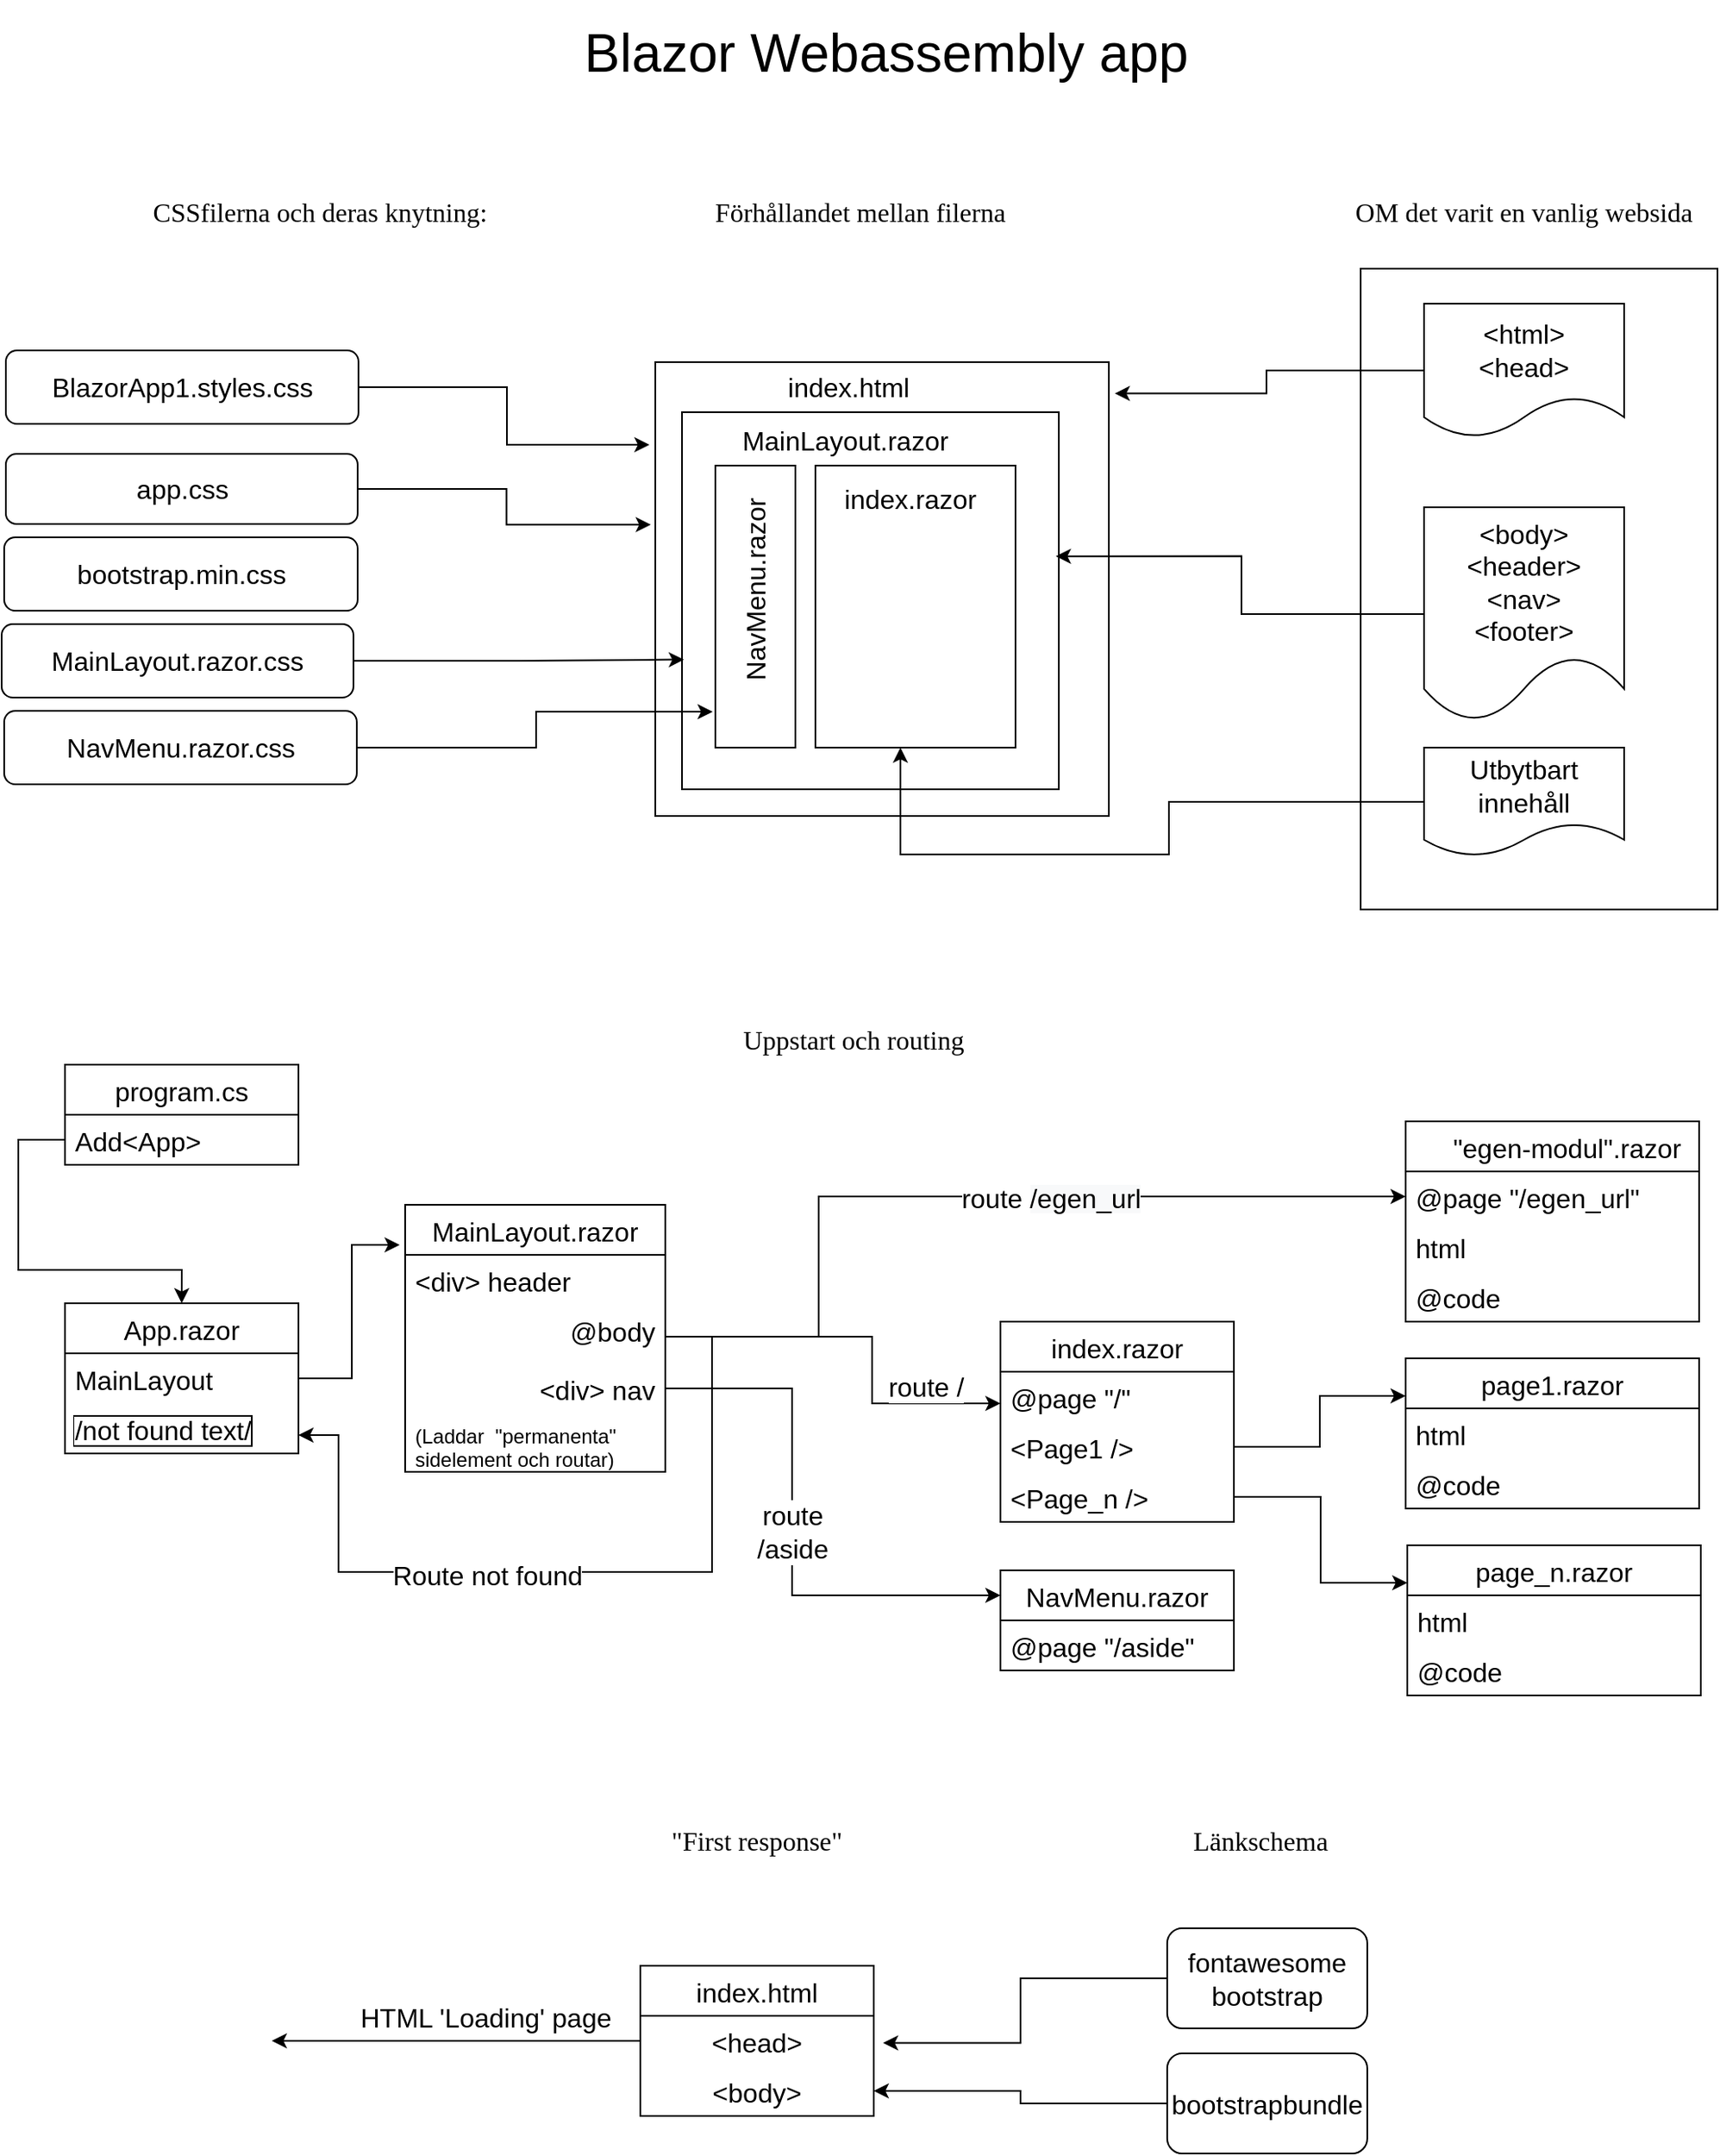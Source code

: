 <mxfile version="16.2.2" type="device"><diagram id="5uLkbitQfPRTCkovKpq2" name="Page-1"><mxGraphModel dx="3231" dy="2869" grid="1" gridSize="16" guides="1" tooltips="1" connect="1" arrows="1" fold="1" page="1" pageScale="1" pageWidth="1169" pageHeight="1654" math="0" shadow="0"><root><mxCell id="0"/><mxCell id="1" parent="0"/><mxCell id="-qd8R5UqObncuuTFGZNi-63" value="" style="rounded=0;whiteSpace=wrap;html=1;fontSize=12;" parent="1" vertex="1"><mxGeometry x="-284" y="-1343" width="214" height="384" as="geometry"/></mxCell><mxCell id="-qd8R5UqObncuuTFGZNi-2" value="index.html" style="swimlane;fontStyle=0;childLayout=stackLayout;horizontal=1;startSize=30;horizontalStack=0;resizeParent=1;resizeParentMax=0;resizeLast=0;collapsible=1;marginBottom=0;fontSize=16;" parent="1" vertex="1"><mxGeometry x="-716" y="-326" width="140" height="90" as="geometry"/></mxCell><mxCell id="-qd8R5UqObncuuTFGZNi-3" value="&lt;head&gt;" style="text;strokeColor=none;fillColor=none;align=center;verticalAlign=middle;spacingLeft=4;spacingRight=4;overflow=hidden;points=[[0,0.5],[1,0.5]];portConstraint=eastwest;rotatable=0;fontSize=16;" parent="-qd8R5UqObncuuTFGZNi-2" vertex="1"><mxGeometry y="30" width="140" height="30" as="geometry"/></mxCell><mxCell id="-qd8R5UqObncuuTFGZNi-4" value="&lt;body&gt;" style="text;strokeColor=none;fillColor=none;align=center;verticalAlign=middle;spacingLeft=4;spacingRight=4;overflow=hidden;points=[[0,0.5],[1,0.5]];portConstraint=eastwest;rotatable=0;fontSize=16;" parent="-qd8R5UqObncuuTFGZNi-2" vertex="1"><mxGeometry y="60" width="140" height="30" as="geometry"/></mxCell><mxCell id="-qd8R5UqObncuuTFGZNi-134" style="edgeStyle=orthogonalEdgeStyle;rounded=0;orthogonalLoop=1;jettySize=auto;html=1;exitX=0;exitY=0.5;exitDx=0;exitDy=0;entryX=1.04;entryY=0.541;entryDx=0;entryDy=0;entryPerimeter=0;fontFamily=Helvetica;fontSize=32;startArrow=none;startFill=0;endArrow=classic;endFill=1;" parent="1" source="-qd8R5UqObncuuTFGZNi-9" target="-qd8R5UqObncuuTFGZNi-3" edge="1"><mxGeometry relative="1" as="geometry"/></mxCell><mxCell id="-qd8R5UqObncuuTFGZNi-9" value="fontawesome&lt;br style=&quot;font-size: 16px;&quot;&gt;bootstrap" style="rounded=1;whiteSpace=wrap;html=1;fontSize=16;" parent="1" vertex="1"><mxGeometry x="-400.03" y="-348.5" width="120" height="60" as="geometry"/></mxCell><mxCell id="-qd8R5UqObncuuTFGZNi-135" style="edgeStyle=orthogonalEdgeStyle;rounded=0;orthogonalLoop=1;jettySize=auto;html=1;exitX=0;exitY=0.5;exitDx=0;exitDy=0;entryX=1;entryY=0.5;entryDx=0;entryDy=0;fontFamily=Helvetica;fontSize=32;startArrow=none;startFill=0;endArrow=classic;endFill=1;" parent="1" source="-qd8R5UqObncuuTFGZNi-11" target="-qd8R5UqObncuuTFGZNi-4" edge="1"><mxGeometry relative="1" as="geometry"/></mxCell><mxCell id="-qd8R5UqObncuuTFGZNi-11" value="bootstrapbundle" style="rounded=1;whiteSpace=wrap;html=1;fontSize=16;" parent="1" vertex="1"><mxGeometry x="-400.03" y="-273.5" width="120" height="60" as="geometry"/></mxCell><mxCell id="-qd8R5UqObncuuTFGZNi-13" value="index.razor" style="swimlane;fontStyle=0;childLayout=stackLayout;horizontal=1;startSize=30;horizontalStack=0;resizeParent=1;resizeParentMax=0;resizeLast=0;collapsible=1;marginBottom=0;fontSize=16;" parent="1" vertex="1"><mxGeometry x="-500.03" y="-712" width="140" height="120" as="geometry"/></mxCell><mxCell id="-qd8R5UqObncuuTFGZNi-14" value="@page &quot;/&quot;" style="text;strokeColor=none;fillColor=none;align=left;verticalAlign=middle;spacingLeft=4;spacingRight=4;overflow=hidden;points=[[0,0.5],[1,0.5]];portConstraint=eastwest;rotatable=0;fontSize=16;" parent="-qd8R5UqObncuuTFGZNi-13" vertex="1"><mxGeometry y="30" width="140" height="30" as="geometry"/></mxCell><mxCell id="-qd8R5UqObncuuTFGZNi-15" value="&lt;Page1 /&gt;" style="text;strokeColor=none;fillColor=none;align=left;verticalAlign=middle;spacingLeft=4;spacingRight=4;overflow=hidden;points=[[0,0.5],[1,0.5]];portConstraint=eastwest;rotatable=0;fontSize=16;" parent="-qd8R5UqObncuuTFGZNi-13" vertex="1"><mxGeometry y="60" width="140" height="30" as="geometry"/></mxCell><mxCell id="-qd8R5UqObncuuTFGZNi-16" value="&lt;Page_n /&gt;" style="text;strokeColor=none;fillColor=none;align=left;verticalAlign=middle;spacingLeft=4;spacingRight=4;overflow=hidden;points=[[0,0.5],[1,0.5]];portConstraint=eastwest;rotatable=0;fontSize=16;" parent="-qd8R5UqObncuuTFGZNi-13" vertex="1"><mxGeometry y="90" width="140" height="30" as="geometry"/></mxCell><mxCell id="-qd8R5UqObncuuTFGZNi-20" value="page1.razor" style="swimlane;fontStyle=0;childLayout=stackLayout;horizontal=1;startSize=30;horizontalStack=0;resizeParent=1;resizeParentMax=0;resizeLast=0;collapsible=1;marginBottom=0;fontSize=16;" parent="1" vertex="1"><mxGeometry x="-257.03" y="-690" width="176" height="90" as="geometry"/></mxCell><mxCell id="-qd8R5UqObncuuTFGZNi-21" value="html" style="text;strokeColor=none;fillColor=none;align=left;verticalAlign=middle;spacingLeft=4;spacingRight=4;overflow=hidden;points=[[0,0.5],[1,0.5]];portConstraint=eastwest;rotatable=0;fontSize=16;" parent="-qd8R5UqObncuuTFGZNi-20" vertex="1"><mxGeometry y="30" width="176" height="30" as="geometry"/></mxCell><mxCell id="-qd8R5UqObncuuTFGZNi-22" value="@code" style="text;strokeColor=none;fillColor=none;align=left;verticalAlign=middle;spacingLeft=4;spacingRight=4;overflow=hidden;points=[[0,0.5],[1,0.5]];portConstraint=eastwest;rotatable=0;fontSize=16;" parent="-qd8R5UqObncuuTFGZNi-20" vertex="1"><mxGeometry y="60" width="176" height="30" as="geometry"/></mxCell><mxCell id="-qd8R5UqObncuuTFGZNi-96" style="edgeStyle=orthogonalEdgeStyle;rounded=0;orthogonalLoop=1;jettySize=auto;html=1;exitX=0.5;exitY=0;exitDx=0;exitDy=0;entryX=0;entryY=0.5;entryDx=0;entryDy=0;fontSize=16;startArrow=classic;startFill=1;endArrow=none;endFill=0;" parent="1" source="-qd8R5UqObncuuTFGZNi-36" target="-qd8R5UqObncuuTFGZNi-92" edge="1"><mxGeometry relative="1" as="geometry"><Array as="points"><mxPoint x="-991" y="-743"/><mxPoint x="-1089" y="-743"/><mxPoint x="-1089" y="-821"/></Array></mxGeometry></mxCell><mxCell id="-qd8R5UqObncuuTFGZNi-36" value="App.razor" style="swimlane;fontStyle=0;childLayout=stackLayout;horizontal=1;startSize=30;horizontalStack=0;resizeParent=1;resizeParentMax=0;resizeLast=0;collapsible=1;marginBottom=0;fontSize=16;" parent="1" vertex="1"><mxGeometry x="-1061.03" y="-723" width="140" height="90" as="geometry"/></mxCell><mxCell id="-qd8R5UqObncuuTFGZNi-37" value="MainLayout" style="text;strokeColor=none;fillColor=none;align=left;verticalAlign=middle;spacingLeft=4;spacingRight=4;overflow=hidden;points=[[0,0.5],[1,0.5]];portConstraint=eastwest;rotatable=0;fontSize=16;" parent="-qd8R5UqObncuuTFGZNi-36" vertex="1"><mxGeometry y="30" width="140" height="30" as="geometry"/></mxCell><mxCell id="-qd8R5UqObncuuTFGZNi-39" value="/not found text/" style="text;strokeColor=none;fillColor=none;align=left;verticalAlign=middle;spacingLeft=4;spacingRight=4;overflow=hidden;points=[[0,0.5],[1,0.5]];portConstraint=eastwest;rotatable=0;fontSize=16;labelBorderColor=default;" parent="-qd8R5UqObncuuTFGZNi-36" vertex="1"><mxGeometry y="60" width="140" height="30" as="geometry"/></mxCell><mxCell id="-qd8R5UqObncuuTFGZNi-40" value="MainLayout.razor" style="swimlane;fontStyle=0;childLayout=stackLayout;horizontal=1;startSize=30;horizontalStack=0;resizeParent=1;resizeParentMax=0;resizeLast=0;collapsible=1;marginBottom=0;fontSize=16;" parent="1" vertex="1"><mxGeometry x="-857.03" y="-782" width="156" height="160" as="geometry"/></mxCell><mxCell id="-qd8R5UqObncuuTFGZNi-42" value="&lt;div&gt; header" style="text;strokeColor=none;fillColor=none;align=left;verticalAlign=middle;spacingLeft=4;spacingRight=4;overflow=hidden;points=[[0,0.5],[1,0.5]];portConstraint=eastwest;rotatable=0;fontSize=16;" parent="-qd8R5UqObncuuTFGZNi-40" vertex="1"><mxGeometry y="30" width="156" height="30" as="geometry"/></mxCell><mxCell id="-qd8R5UqObncuuTFGZNi-41" value="@body" style="text;strokeColor=none;fillColor=none;align=right;verticalAlign=middle;spacingLeft=4;spacingRight=4;overflow=hidden;points=[[0,0.5],[1,0.5]];portConstraint=eastwest;rotatable=0;fontSize=16;" parent="-qd8R5UqObncuuTFGZNi-40" vertex="1"><mxGeometry y="60" width="156" height="30" as="geometry"/></mxCell><mxCell id="-qd8R5UqObncuuTFGZNi-43" value="&lt;div&gt; nav" style="text;strokeColor=none;fillColor=none;align=right;verticalAlign=middle;spacingLeft=4;spacingRight=4;overflow=hidden;points=[[0,0.5],[1,0.5]];portConstraint=eastwest;rotatable=0;fontSize=16;" parent="-qd8R5UqObncuuTFGZNi-40" vertex="1"><mxGeometry y="90" width="156" height="40" as="geometry"/></mxCell><mxCell id="-qd8R5UqObncuuTFGZNi-61" value="(Laddar  &quot;permanenta&quot;&#10;sidelement och routar)" style="text;strokeColor=none;fillColor=none;align=left;verticalAlign=middle;spacingLeft=4;spacingRight=4;overflow=hidden;points=[[0,0.5],[1,0.5]];portConstraint=eastwest;rotatable=0;fontSize=12;" parent="-qd8R5UqObncuuTFGZNi-40" vertex="1"><mxGeometry y="130" width="156" height="30" as="geometry"/></mxCell><mxCell id="-qd8R5UqObncuuTFGZNi-44" style="edgeStyle=orthogonalEdgeStyle;rounded=0;orthogonalLoop=1;jettySize=auto;html=1;exitX=1;exitY=0.5;exitDx=0;exitDy=0;entryX=-0.021;entryY=0.15;entryDx=0;entryDy=0;entryPerimeter=0;fontSize=16;" parent="1" source="-qd8R5UqObncuuTFGZNi-37" target="-qd8R5UqObncuuTFGZNi-40" edge="1"><mxGeometry relative="1" as="geometry"/></mxCell><mxCell id="-qd8R5UqObncuuTFGZNi-45" value="route /" style="edgeStyle=orthogonalEdgeStyle;rounded=0;orthogonalLoop=1;jettySize=auto;html=1;exitX=1;exitY=0.5;exitDx=0;exitDy=0;fontSize=16;entryX=0;entryY=0.5;entryDx=0;entryDy=0;" parent="1" edge="1"><mxGeometry x="0.632" y="10" relative="1" as="geometry"><mxPoint x="-500.03" y="-663" as="targetPoint"/><Array as="points"><mxPoint x="-577" y="-703"/><mxPoint x="-577" y="-663"/></Array><mxPoint as="offset"/><mxPoint x="-701.03" y="-703" as="sourcePoint"/></mxGeometry></mxCell><mxCell id="-qd8R5UqObncuuTFGZNi-46" style="edgeStyle=orthogonalEdgeStyle;rounded=0;orthogonalLoop=1;jettySize=auto;html=1;exitX=1;exitY=0.5;exitDx=0;exitDy=0;entryX=0;entryY=0.25;entryDx=0;entryDy=0;fontSize=16;" parent="1" source="-qd8R5UqObncuuTFGZNi-15" target="-qd8R5UqObncuuTFGZNi-20" edge="1"><mxGeometry relative="1" as="geometry"/></mxCell><mxCell id="-qd8R5UqObncuuTFGZNi-47" value="" style="whiteSpace=wrap;html=1;aspect=fixed;fontSize=16;" parent="1" vertex="1"><mxGeometry x="-707" y="-1287" width="272" height="272" as="geometry"/></mxCell><mxCell id="-qd8R5UqObncuuTFGZNi-48" value="index.html" style="text;html=1;strokeColor=none;fillColor=none;align=center;verticalAlign=middle;whiteSpace=wrap;rounded=0;fontSize=16;" parent="1" vertex="1"><mxGeometry x="-621" y="-1287" width="60" height="30" as="geometry"/></mxCell><mxCell id="-qd8R5UqObncuuTFGZNi-49" value="" style="whiteSpace=wrap;html=1;aspect=fixed;fontSize=16;" parent="1" vertex="1"><mxGeometry x="-691" y="-1257" width="226" height="226" as="geometry"/></mxCell><mxCell id="-qd8R5UqObncuuTFGZNi-50" value="MainLayout.razor" style="text;html=1;strokeColor=none;fillColor=none;align=center;verticalAlign=middle;whiteSpace=wrap;rounded=0;fontSize=16;" parent="1" vertex="1"><mxGeometry x="-623" y="-1255" width="60" height="30" as="geometry"/></mxCell><mxCell id="-qd8R5UqObncuuTFGZNi-54" value="index.razor" style="text;html=1;strokeColor=none;fillColor=none;align=center;verticalAlign=middle;whiteSpace=wrap;rounded=0;fontSize=16;" parent="1" vertex="1"><mxGeometry x="-584" y="-1220" width="60" height="30" as="geometry"/></mxCell><mxCell id="-qd8R5UqObncuuTFGZNi-56" style="edgeStyle=orthogonalEdgeStyle;rounded=0;orthogonalLoop=1;jettySize=auto;html=1;exitX=0;exitY=0.5;exitDx=0;exitDy=0;entryX=1.013;entryY=0.069;entryDx=0;entryDy=0;entryPerimeter=0;fontSize=16;" parent="1" source="-qd8R5UqObncuuTFGZNi-55" target="-qd8R5UqObncuuTFGZNi-47" edge="1"><mxGeometry relative="1" as="geometry"/></mxCell><mxCell id="-qd8R5UqObncuuTFGZNi-55" value="&amp;lt;html&amp;gt;&lt;br&gt;&amp;lt;head&amp;gt;" style="shape=document;whiteSpace=wrap;html=1;boundedLbl=1;fontSize=16;" parent="1" vertex="1"><mxGeometry x="-246" y="-1322" width="120" height="80" as="geometry"/></mxCell><mxCell id="-qd8R5UqObncuuTFGZNi-58" style="edgeStyle=orthogonalEdgeStyle;rounded=0;orthogonalLoop=1;jettySize=auto;html=1;exitX=0;exitY=0.5;exitDx=0;exitDy=0;entryX=0.992;entryY=0.382;entryDx=0;entryDy=0;entryPerimeter=0;fontSize=16;" parent="1" source="-qd8R5UqObncuuTFGZNi-57" target="-qd8R5UqObncuuTFGZNi-49" edge="1"><mxGeometry relative="1" as="geometry"/></mxCell><mxCell id="-qd8R5UqObncuuTFGZNi-57" value="&amp;lt;body&amp;gt;&amp;lt;header&amp;gt;&lt;br&gt;&amp;lt;nav&amp;gt;&lt;br&gt;&amp;lt;footer&amp;gt;" style="shape=document;whiteSpace=wrap;html=1;boundedLbl=1;fontSize=16;" parent="1" vertex="1"><mxGeometry x="-246" y="-1200" width="120" height="128" as="geometry"/></mxCell><mxCell id="-qd8R5UqObncuuTFGZNi-123" style="edgeStyle=orthogonalEdgeStyle;rounded=0;orthogonalLoop=1;jettySize=auto;html=1;exitX=0;exitY=0.5;exitDx=0;exitDy=0;fontFamily=Times New Roman;fontSize=16;startArrow=none;startFill=0;endArrow=classic;endFill=1;" parent="1" source="-qd8R5UqObncuuTFGZNi-59" target="-qd8R5UqObncuuTFGZNi-122" edge="1"><mxGeometry relative="1" as="geometry"><Array as="points"><mxPoint x="-399" y="-1023"/><mxPoint x="-399" y="-992"/><mxPoint x="-560" y="-992"/></Array></mxGeometry></mxCell><mxCell id="-qd8R5UqObncuuTFGZNi-59" value="Utbytbart innehåll" style="shape=document;whiteSpace=wrap;html=1;boundedLbl=1;fontSize=16;" parent="1" vertex="1"><mxGeometry x="-246" y="-1056" width="120" height="65" as="geometry"/></mxCell><mxCell id="-qd8R5UqObncuuTFGZNi-76" value="route&lt;br&gt;/aside" style="edgeStyle=orthogonalEdgeStyle;rounded=0;orthogonalLoop=1;jettySize=auto;html=1;exitX=0;exitY=0.25;exitDx=0;exitDy=0;fontSize=16;startArrow=classic;startFill=1;endArrow=none;endFill=0;" parent="1" source="-qd8R5UqObncuuTFGZNi-72" target="-qd8R5UqObncuuTFGZNi-43" edge="1"><mxGeometry relative="1" as="geometry"><Array as="points"><mxPoint x="-625" y="-548"/><mxPoint x="-625" y="-672"/></Array></mxGeometry></mxCell><mxCell id="-qd8R5UqObncuuTFGZNi-72" value="NavMenu.razor" style="swimlane;fontStyle=0;childLayout=stackLayout;horizontal=1;startSize=30;horizontalStack=0;resizeParent=1;resizeParentMax=0;resizeLast=0;collapsible=1;marginBottom=0;labelBackgroundColor=none;fontSize=16;" parent="1" vertex="1"><mxGeometry x="-500.03" y="-563" width="140" height="60" as="geometry"/></mxCell><mxCell id="-qd8R5UqObncuuTFGZNi-102" value="@page &quot;/aside&quot;" style="text;strokeColor=none;fillColor=none;align=left;verticalAlign=middle;spacingLeft=4;spacingRight=4;overflow=hidden;points=[[0,0.5],[1,0.5]];portConstraint=eastwest;rotatable=0;labelBackgroundColor=none;fontSize=16;" parent="-qd8R5UqObncuuTFGZNi-72" vertex="1"><mxGeometry y="30" width="140" height="30" as="geometry"/></mxCell><mxCell id="-qd8R5UqObncuuTFGZNi-81" value="    &quot;egen-modul&quot;.razor" style="swimlane;fontStyle=0;childLayout=stackLayout;horizontal=1;startSize=30;horizontalStack=0;resizeParent=1;resizeParentMax=0;resizeLast=0;collapsible=1;marginBottom=0;labelBackgroundColor=none;fontSize=16;" parent="1" vertex="1"><mxGeometry x="-257.03" y="-832" width="176" height="120" as="geometry"/></mxCell><mxCell id="-qd8R5UqObncuuTFGZNi-82" value="@page &quot;/egen_url&quot;" style="text;strokeColor=none;fillColor=none;align=left;verticalAlign=middle;spacingLeft=4;spacingRight=4;overflow=hidden;points=[[0,0.5],[1,0.5]];portConstraint=eastwest;rotatable=0;labelBackgroundColor=none;fontSize=16;" parent="-qd8R5UqObncuuTFGZNi-81" vertex="1"><mxGeometry y="30" width="176" height="30" as="geometry"/></mxCell><mxCell id="-qd8R5UqObncuuTFGZNi-83" value="html" style="text;strokeColor=none;fillColor=none;align=left;verticalAlign=middle;spacingLeft=4;spacingRight=4;overflow=hidden;points=[[0,0.5],[1,0.5]];portConstraint=eastwest;rotatable=0;labelBackgroundColor=none;fontSize=16;" parent="-qd8R5UqObncuuTFGZNi-81" vertex="1"><mxGeometry y="60" width="176" height="30" as="geometry"/></mxCell><mxCell id="-qd8R5UqObncuuTFGZNi-87" value="@code" style="text;strokeColor=none;fillColor=none;align=left;verticalAlign=middle;spacingLeft=4;spacingRight=4;overflow=hidden;points=[[0,0.5],[1,0.5]];portConstraint=eastwest;rotatable=0;fontSize=16;" parent="-qd8R5UqObncuuTFGZNi-81" vertex="1"><mxGeometry y="90" width="176" height="30" as="geometry"/></mxCell><mxCell id="-qd8R5UqObncuuTFGZNi-86" style="edgeStyle=orthogonalEdgeStyle;rounded=0;orthogonalLoop=1;jettySize=auto;html=1;exitX=1;exitY=0.5;exitDx=0;exitDy=0;entryX=0;entryY=0.5;entryDx=0;entryDy=0;fontSize=16;startArrow=none;startFill=0;endArrow=classic;endFill=1;" parent="1" source="-qd8R5UqObncuuTFGZNi-41" target="-qd8R5UqObncuuTFGZNi-82" edge="1"><mxGeometry relative="1" as="geometry"><Array as="points"><mxPoint x="-609.03" y="-703"/><mxPoint x="-609.03" y="-787"/></Array></mxGeometry></mxCell><mxCell id="-qd8R5UqObncuuTFGZNi-88" value="route&amp;nbsp;&lt;span style=&quot;text-align: left ; background-color: rgb(248 , 249 , 250)&quot;&gt;/egen_url&lt;/span&gt;" style="edgeLabel;html=1;align=center;verticalAlign=middle;resizable=0;points=[];fontSize=16;" parent="-qd8R5UqObncuuTFGZNi-86" vertex="1" connectable="0"><mxGeometry x="0.2" y="-1" relative="1" as="geometry"><mxPoint as="offset"/></mxGeometry></mxCell><mxCell id="-qd8R5UqObncuuTFGZNi-91" value="program.cs" style="swimlane;fontStyle=0;childLayout=stackLayout;horizontal=1;startSize=30;horizontalStack=0;resizeParent=1;resizeParentMax=0;resizeLast=0;collapsible=1;marginBottom=0;labelBackgroundColor=none;fontSize=16;" parent="1" vertex="1"><mxGeometry x="-1061.03" y="-866" width="140" height="60" as="geometry"/></mxCell><mxCell id="-qd8R5UqObncuuTFGZNi-92" value="Add&lt;App&gt;" style="text;strokeColor=none;fillColor=none;align=left;verticalAlign=middle;spacingLeft=4;spacingRight=4;overflow=hidden;points=[[0,0.5],[1,0.5]];portConstraint=eastwest;rotatable=0;labelBackgroundColor=none;fontSize=16;" parent="-qd8R5UqObncuuTFGZNi-91" vertex="1"><mxGeometry y="30" width="140" height="30" as="geometry"/></mxCell><mxCell id="-qd8R5UqObncuuTFGZNi-97" value="page_n.razor" style="swimlane;fontStyle=0;childLayout=stackLayout;horizontal=1;startSize=30;horizontalStack=0;resizeParent=1;resizeParentMax=0;resizeLast=0;collapsible=1;marginBottom=0;fontSize=16;" parent="1" vertex="1"><mxGeometry x="-256.03" y="-578" width="176" height="90" as="geometry"/></mxCell><mxCell id="-qd8R5UqObncuuTFGZNi-98" value="html" style="text;strokeColor=none;fillColor=none;align=left;verticalAlign=middle;spacingLeft=4;spacingRight=4;overflow=hidden;points=[[0,0.5],[1,0.5]];portConstraint=eastwest;rotatable=0;fontSize=16;" parent="-qd8R5UqObncuuTFGZNi-97" vertex="1"><mxGeometry y="30" width="176" height="30" as="geometry"/></mxCell><mxCell id="-qd8R5UqObncuuTFGZNi-99" value="@code" style="text;strokeColor=none;fillColor=none;align=left;verticalAlign=middle;spacingLeft=4;spacingRight=4;overflow=hidden;points=[[0,0.5],[1,0.5]];portConstraint=eastwest;rotatable=0;fontSize=16;" parent="-qd8R5UqObncuuTFGZNi-97" vertex="1"><mxGeometry y="60" width="176" height="30" as="geometry"/></mxCell><mxCell id="-qd8R5UqObncuuTFGZNi-100" style="edgeStyle=orthogonalEdgeStyle;rounded=0;orthogonalLoop=1;jettySize=auto;html=1;exitX=1;exitY=0.5;exitDx=0;exitDy=0;entryX=0;entryY=0.25;entryDx=0;entryDy=0;fontSize=16;startArrow=none;startFill=0;endArrow=classic;endFill=1;" parent="1" source="-qd8R5UqObncuuTFGZNi-16" target="-qd8R5UqObncuuTFGZNi-97" edge="1"><mxGeometry relative="1" as="geometry"/></mxCell><mxCell id="-qd8R5UqObncuuTFGZNi-125" style="edgeStyle=orthogonalEdgeStyle;rounded=0;orthogonalLoop=1;jettySize=auto;html=1;exitX=1;exitY=0.5;exitDx=0;exitDy=0;fontFamily=Helvetica;fontSize=16;startArrow=none;startFill=0;endArrow=classic;endFill=1;entryX=-0.033;entryY=0.873;entryDx=0;entryDy=0;entryPerimeter=0;" parent="1" source="-qd8R5UqObncuuTFGZNi-103" target="-qd8R5UqObncuuTFGZNi-124" edge="1"><mxGeometry relative="1" as="geometry"><mxPoint x="-736" y="-1056" as="targetPoint"/></mxGeometry></mxCell><mxCell id="-qd8R5UqObncuuTFGZNi-103" value="&lt;span style=&quot;color: rgb(0 , 0 , 0) ; font-family: &amp;#34;helvetica&amp;#34; ; font-size: 16px ; font-style: normal ; font-weight: 400 ; letter-spacing: normal ; text-align: center ; text-indent: 0px ; text-transform: none ; word-spacing: 0px ; display: inline ; float: none&quot;&gt;&lt;span style=&quot;font-family: &amp;#34;helvetica&amp;#34;&quot;&gt;NavMenu.razor&lt;/span&gt;.css&lt;/span&gt;" style="rounded=1;whiteSpace=wrap;html=1;labelBackgroundColor=none;fontSize=16;" parent="1" vertex="1"><mxGeometry x="-1097.49" y="-1078" width="211.46" height="44" as="geometry"/></mxCell><mxCell id="-qd8R5UqObncuuTFGZNi-104" value="&lt;font face=&quot;helvetica&quot;&gt;bootstrap.min.css&lt;/font&gt;" style="rounded=1;whiteSpace=wrap;html=1;labelBackgroundColor=none;fontSize=16;" parent="1" vertex="1"><mxGeometry x="-1097.49" y="-1182" width="211.97" height="44" as="geometry"/></mxCell><mxCell id="-qd8R5UqObncuuTFGZNi-121" style="edgeStyle=orthogonalEdgeStyle;rounded=0;orthogonalLoop=1;jettySize=auto;html=1;exitX=1;exitY=0.5;exitDx=0;exitDy=0;entryX=0.005;entryY=0.656;entryDx=0;entryDy=0;entryPerimeter=0;fontFamily=Times New Roman;fontSize=16;startArrow=none;startFill=0;endArrow=classic;endFill=1;" parent="1" source="-qd8R5UqObncuuTFGZNi-105" target="-qd8R5UqObncuuTFGZNi-49" edge="1"><mxGeometry relative="1" as="geometry"/></mxCell><mxCell id="-qd8R5UqObncuuTFGZNi-105" value="&lt;span style=&quot;color: rgb(0 , 0 , 0) ; font-family: &amp;#34;helvetica&amp;#34; ; font-size: 16px ; font-style: normal ; font-weight: 400 ; letter-spacing: normal ; text-align: center ; text-indent: 0px ; text-transform: none ; word-spacing: 0px ; display: inline ; float: none&quot;&gt;MainLayout.razor.css&lt;/span&gt;" style="rounded=1;whiteSpace=wrap;html=1;labelBackgroundColor=none;fontSize=16;" parent="1" vertex="1"><mxGeometry x="-1099" y="-1130" width="210.97" height="44" as="geometry"/></mxCell><mxCell id="-qd8R5UqObncuuTFGZNi-117" style="edgeStyle=orthogonalEdgeStyle;rounded=0;orthogonalLoop=1;jettySize=auto;html=1;exitX=1;exitY=0.5;exitDx=0;exitDy=0;fontFamily=Times New Roman;fontSize=16;startArrow=none;startFill=0;endArrow=classic;endFill=1;entryX=-0.01;entryY=0.358;entryDx=0;entryDy=0;entryPerimeter=0;" parent="1" source="-qd8R5UqObncuuTFGZNi-108" target="-qd8R5UqObncuuTFGZNi-47" edge="1"><mxGeometry relative="1" as="geometry"><mxPoint x="-656" y="-1211.941" as="targetPoint"/></mxGeometry></mxCell><mxCell id="-qd8R5UqObncuuTFGZNi-108" value="&lt;span style=&quot;color: rgb(0 , 0 , 0) ; font-family: &amp;#34;helvetica&amp;#34; ; font-size: 16px ; font-style: normal ; font-weight: 400 ; letter-spacing: normal ; text-align: center ; text-indent: 0px ; text-transform: none ; word-spacing: 0px ; display: inline ; float: none&quot;&gt;app.css&lt;/span&gt;" style="rounded=1;whiteSpace=wrap;html=1;labelBackgroundColor=none;fontSize=16;" parent="1" vertex="1"><mxGeometry x="-1096.49" y="-1232" width="210.97" height="42" as="geometry"/></mxCell><mxCell id="-qd8R5UqObncuuTFGZNi-118" style="edgeStyle=orthogonalEdgeStyle;rounded=0;orthogonalLoop=1;jettySize=auto;html=1;exitX=1;exitY=0.5;exitDx=0;exitDy=0;entryX=-0.013;entryY=0.182;entryDx=0;entryDy=0;entryPerimeter=0;fontFamily=Times New Roman;fontSize=16;startArrow=none;startFill=0;endArrow=classic;endFill=1;" parent="1" source="-qd8R5UqObncuuTFGZNi-110" target="-qd8R5UqObncuuTFGZNi-47" edge="1"><mxGeometry relative="1" as="geometry"/></mxCell><mxCell id="-qd8R5UqObncuuTFGZNi-110" value="&lt;span style=&quot;font-family: &amp;#34;helvetica&amp;#34;&quot;&gt;BlazorApp1.styles.css&lt;/span&gt;" style="rounded=1;whiteSpace=wrap;html=1;labelBackgroundColor=none;fontSize=16;" parent="1" vertex="1"><mxGeometry x="-1096.49" y="-1294" width="211.46" height="44" as="geometry"/></mxCell><mxCell id="-qd8R5UqObncuuTFGZNi-115" value="&lt;font face=&quot;Times New Roman&quot;&gt;CSSfilerna och deras knytning:&lt;/font&gt;" style="text;html=1;strokeColor=none;fillColor=none;align=center;verticalAlign=middle;whiteSpace=wrap;rounded=0;dashed=1;labelBackgroundColor=none;labelBorderColor=none;fontSize=16;" parent="1" vertex="1"><mxGeometry x="-1020.76" y="-1392" width="225.76" height="30" as="geometry"/></mxCell><mxCell id="-qd8R5UqObncuuTFGZNi-116" value="&lt;font face=&quot;Times New Roman&quot;&gt;Förhållandet mellan filerna&lt;/font&gt;" style="text;html=1;strokeColor=none;fillColor=none;align=center;verticalAlign=middle;whiteSpace=wrap;rounded=0;dashed=1;labelBackgroundColor=none;labelBorderColor=none;fontSize=16;" parent="1" vertex="1"><mxGeometry x="-696.88" y="-1392" width="225.76" height="30" as="geometry"/></mxCell><mxCell id="-qd8R5UqObncuuTFGZNi-122" value="" style="rounded=0;whiteSpace=wrap;html=1;labelBackgroundColor=none;labelBorderColor=none;fontFamily=Times New Roman;fontSize=16;fillColor=none;" parent="1" vertex="1"><mxGeometry x="-611" y="-1225" width="120" height="169" as="geometry"/></mxCell><mxCell id="-qd8R5UqObncuuTFGZNi-120" value="&lt;font face=&quot;Times New Roman&quot;&gt;OM det varit en vanlig websida&lt;/font&gt;" style="text;html=1;strokeColor=none;fillColor=none;align=center;verticalAlign=middle;whiteSpace=wrap;rounded=0;dashed=1;labelBackgroundColor=none;labelBorderColor=none;fontSize=16;" parent="1" vertex="1"><mxGeometry x="-298.88" y="-1392" width="225.76" height="30" as="geometry"/></mxCell><mxCell id="-qd8R5UqObncuuTFGZNi-124" value="" style="rounded=0;whiteSpace=wrap;html=1;labelBackgroundColor=none;labelBorderColor=none;fontFamily=Times New Roman;fontSize=16;fillColor=none;" parent="1" vertex="1"><mxGeometry x="-671" y="-1225" width="48" height="169" as="geometry"/></mxCell><mxCell id="-qd8R5UqObncuuTFGZNi-126" value="NavMenu.razor" style="text;html=1;strokeColor=none;fillColor=none;align=center;verticalAlign=middle;whiteSpace=wrap;rounded=0;labelBackgroundColor=none;labelBorderColor=none;fontFamily=Helvetica;fontSize=16;horizontal=0;" parent="1" vertex="1"><mxGeometry x="-677" y="-1166" width="60" height="30" as="geometry"/></mxCell><mxCell id="-qd8R5UqObncuuTFGZNi-127" style="edgeStyle=orthogonalEdgeStyle;rounded=0;orthogonalLoop=1;jettySize=auto;html=1;exitX=0;exitY=0.5;exitDx=0;exitDy=0;fontFamily=Helvetica;fontSize=16;startArrow=none;startFill=0;endArrow=classic;endFill=1;" parent="1" source="-qd8R5UqObncuuTFGZNi-3" edge="1"><mxGeometry relative="1" as="geometry"><mxPoint x="-937" y="-281" as="targetPoint"/></mxGeometry></mxCell><mxCell id="-qd8R5UqObncuuTFGZNi-128" value="HTML 'Loading' page" style="edgeLabel;html=1;align=center;verticalAlign=middle;resizable=0;points=[];fontSize=16;fontFamily=Helvetica;" parent="-qd8R5UqObncuuTFGZNi-127" vertex="1" connectable="0"><mxGeometry x="0.358" relative="1" as="geometry"><mxPoint x="57" y="-15" as="offset"/></mxGeometry></mxCell><mxCell id="-qd8R5UqObncuuTFGZNi-129" style="edgeStyle=orthogonalEdgeStyle;rounded=0;orthogonalLoop=1;jettySize=auto;html=1;exitX=1;exitY=0.5;exitDx=0;exitDy=0;entryX=1;entryY=0.5;entryDx=0;entryDy=0;fontFamily=Helvetica;fontSize=16;startArrow=none;startFill=0;endArrow=classic;endFill=1;" parent="1" edge="1"><mxGeometry relative="1" as="geometry"><Array as="points"><mxPoint x="-673" y="-703"/><mxPoint x="-673" y="-562"/><mxPoint x="-897" y="-562"/><mxPoint x="-897" y="-644"/></Array><mxPoint x="-701.03" y="-703" as="sourcePoint"/><mxPoint x="-921.03" y="-644" as="targetPoint"/></mxGeometry></mxCell><mxCell id="-qd8R5UqObncuuTFGZNi-130" value="Route not found" style="edgeLabel;html=1;align=center;verticalAlign=middle;resizable=0;points=[];fontSize=16;fontFamily=Helvetica;" parent="-qd8R5UqObncuuTFGZNi-129" vertex="1" connectable="0"><mxGeometry x="0.218" y="2" relative="1" as="geometry"><mxPoint as="offset"/></mxGeometry></mxCell><mxCell id="-qd8R5UqObncuuTFGZNi-131" value="&lt;font face=&quot;Times New Roman&quot;&gt;Länkschema&lt;/font&gt;" style="text;html=1;strokeColor=none;fillColor=none;align=center;verticalAlign=middle;whiteSpace=wrap;rounded=0;dashed=1;labelBackgroundColor=none;labelBorderColor=none;fontSize=16;" parent="1" vertex="1"><mxGeometry x="-457" y="-416" width="225.76" height="30" as="geometry"/></mxCell><mxCell id="-qd8R5UqObncuuTFGZNi-133" value="&lt;font style=&quot;font-size: 32px&quot;&gt;Blazor Webassembly app&lt;/font&gt;" style="text;html=1;strokeColor=none;fillColor=none;align=center;verticalAlign=middle;whiteSpace=wrap;rounded=0;labelBackgroundColor=none;labelBorderColor=none;fontFamily=Helvetica;fontSize=16;" parent="1" vertex="1"><mxGeometry x="-753" y="-1504" width="369" height="64" as="geometry"/></mxCell><mxCell id="-qd8R5UqObncuuTFGZNi-136" value="&lt;font face=&quot;Times New Roman&quot;&gt;&quot;First response&quot;&lt;/font&gt;" style="text;html=1;strokeColor=none;fillColor=none;align=center;verticalAlign=middle;whiteSpace=wrap;rounded=0;dashed=1;labelBackgroundColor=none;labelBorderColor=none;fontSize=16;" parent="1" vertex="1"><mxGeometry x="-758.88" y="-416" width="225.76" height="30" as="geometry"/></mxCell><mxCell id="-qd8R5UqObncuuTFGZNi-138" value="&lt;font face=&quot;Times New Roman&quot;&gt;Uppstart och routing&lt;/font&gt;" style="text;html=1;strokeColor=none;fillColor=none;align=center;verticalAlign=middle;whiteSpace=wrap;rounded=0;dashed=1;labelBackgroundColor=none;labelBorderColor=none;fontSize=16;" parent="1" vertex="1"><mxGeometry x="-701.03" y="-896" width="225.76" height="30" as="geometry"/></mxCell></root></mxGraphModel></diagram></mxfile>